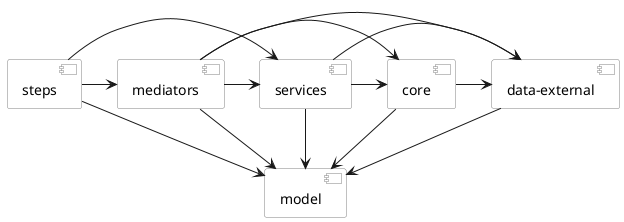 @startuml
hide stereotype

scale 1.0
skinparam componentStyle uml2
skinparam component {
    BorderColor #grey
    BackgroundColor #white
}

[steps]          <<com.nortal.test.glue..>>
[services]       <<com.nortal.test.services..>>
[mediators]      <<com.nortal.test.mediator..>>
[core]           <<com.nortal.test.core..>>
[data-external]  <<com.nortal.test.mock.external..>>
[model]          <<com.nortal.api.model..>>


[steps] -> [mediators]
[steps] -> [services]
[steps] -> [model]

[mediators] -> [services]
[mediators] -> [core]
[mediators] -> [model]
[mediators] -> [data-external]

[services] -> [core]
[services] -> [model]
[services] -> [data-external]

[core] -> [data-external]
[core] -> [model]

[data-external] --> [model]

@enduml